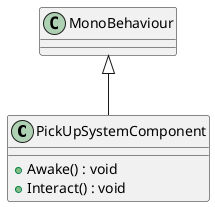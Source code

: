 @startuml
class PickUpSystemComponent {
    + Awake() : void
    + Interact() : void
}
MonoBehaviour <|-- PickUpSystemComponent
@enduml
